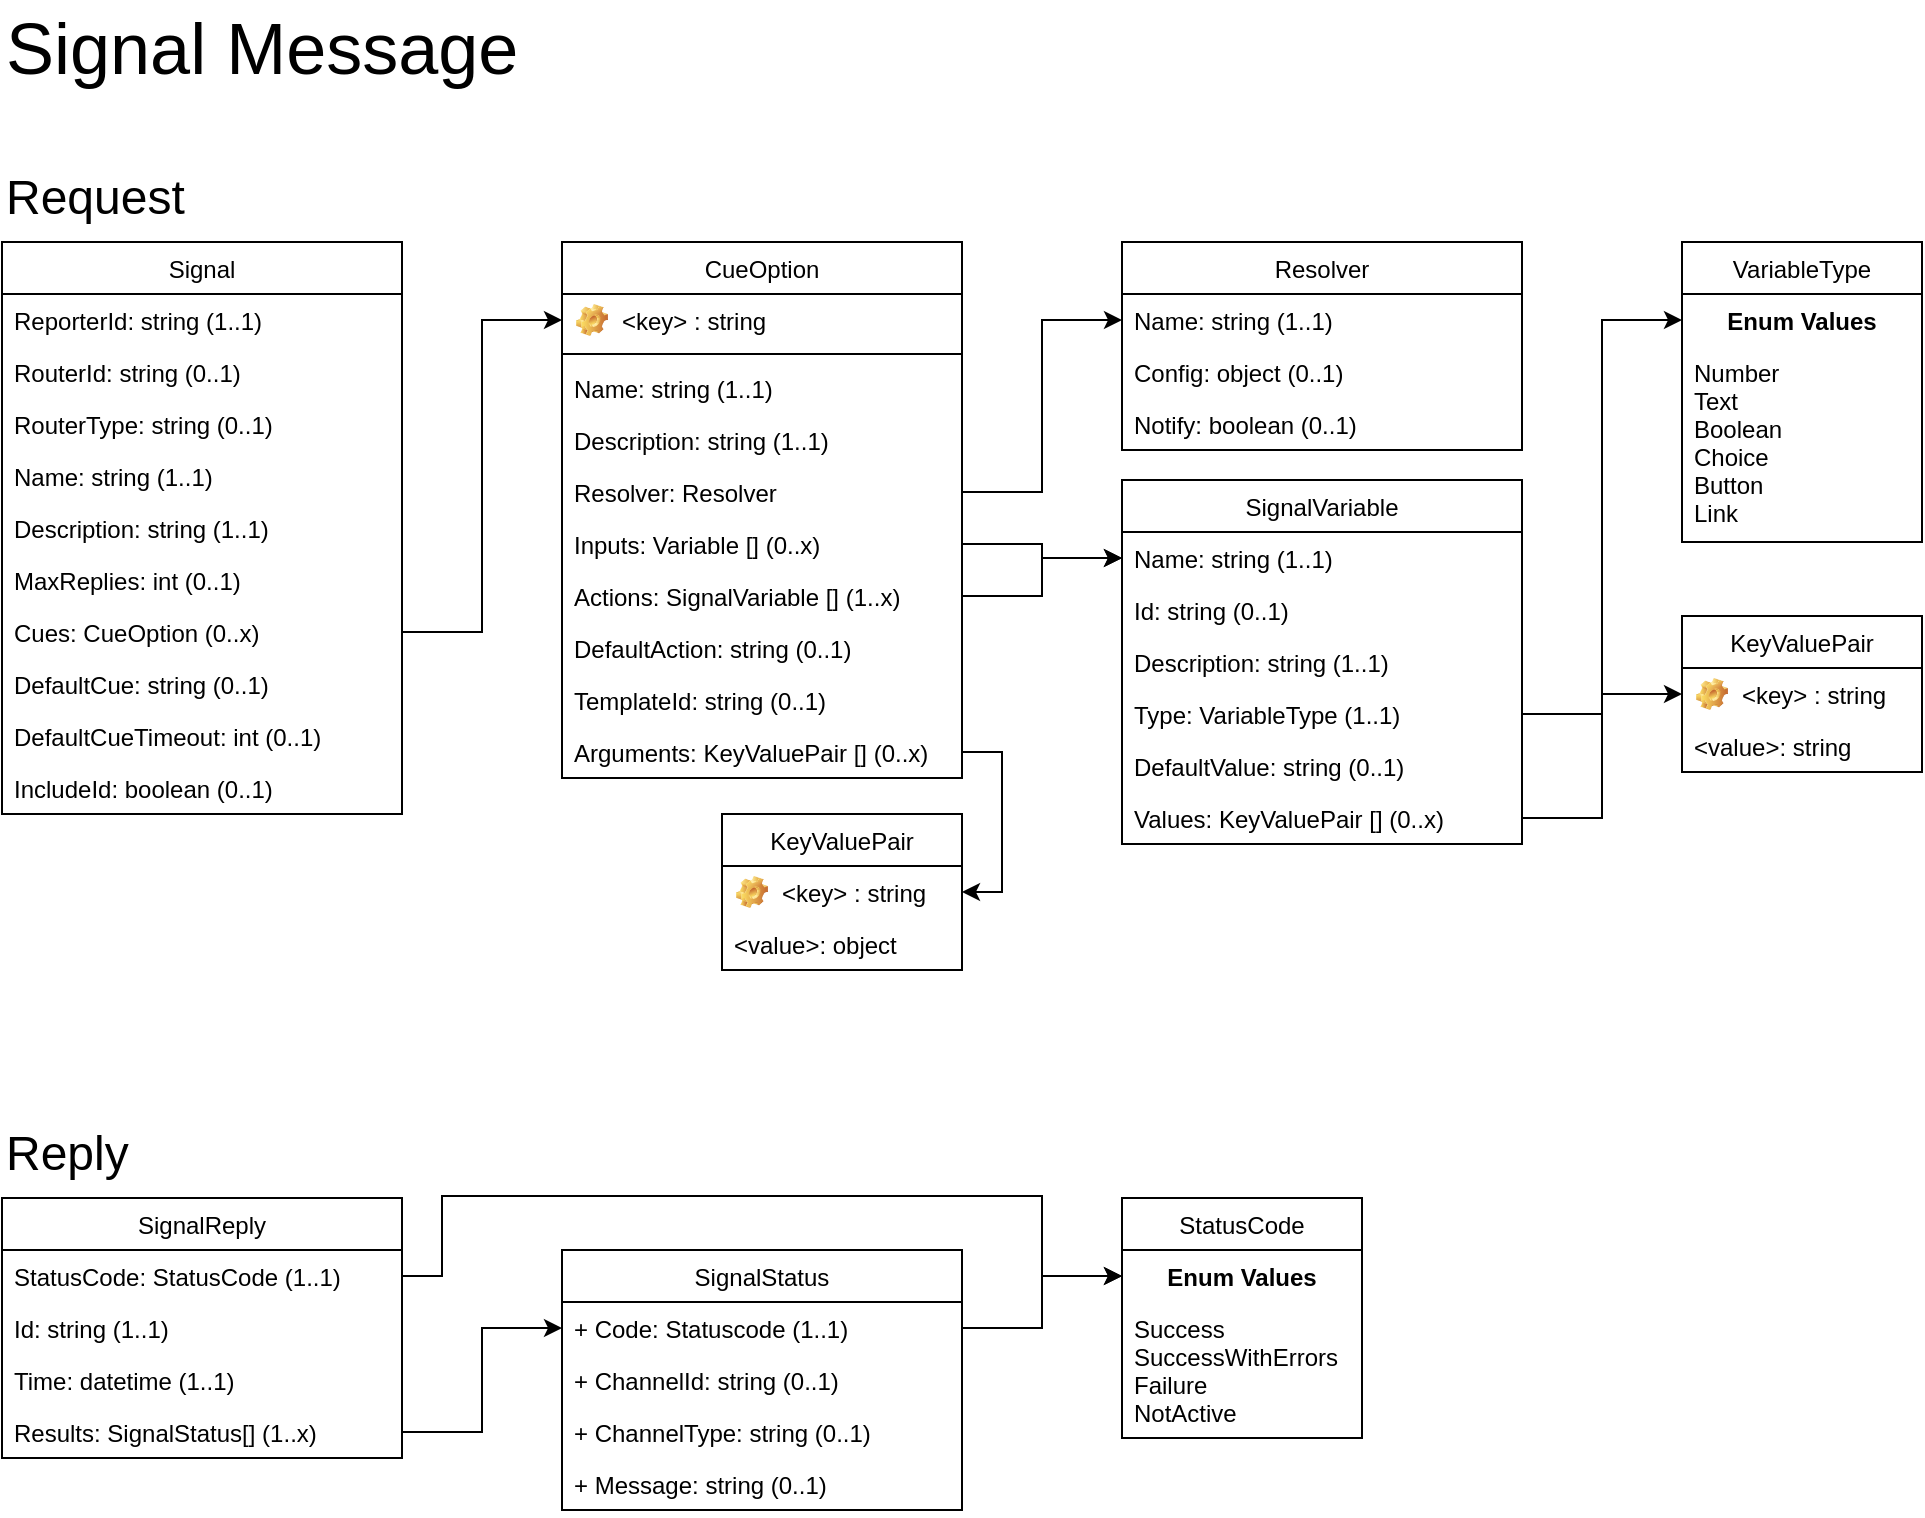 <mxfile version="13.7.3" type="device"><diagram id="zqHP8wkVP2aC-3K-Xi6y" name="Page-1"><mxGraphModel dx="1042" dy="686" grid="1" gridSize="10" guides="1" tooltips="1" connect="1" arrows="1" fold="1" page="1" pageScale="1" pageWidth="1100" pageHeight="850" math="0" shadow="0"><root><mxCell id="0"/><mxCell id="1" parent="0"/><mxCell id="MVjU-fYmUZjqvZXSOXQd-16" value="Signal" style="swimlane;fontStyle=0;childLayout=stackLayout;horizontal=1;startSize=26;fillColor=none;horizontalStack=0;resizeParent=1;resizeParentMax=0;resizeLast=0;collapsible=1;marginBottom=0;" parent="1" vertex="1"><mxGeometry x="40" y="161" width="200" height="286" as="geometry"/></mxCell><mxCell id="MVjU-fYmUZjqvZXSOXQd-17" value="ReporterId: string (1..1)" style="text;strokeColor=none;fillColor=none;align=left;verticalAlign=top;spacingLeft=4;spacingRight=4;overflow=hidden;rotatable=0;points=[[0,0.5],[1,0.5]];portConstraint=eastwest;" parent="MVjU-fYmUZjqvZXSOXQd-16" vertex="1"><mxGeometry y="26" width="200" height="26" as="geometry"/></mxCell><mxCell id="XFAZ_84yTN64Q39n0CZE-2" value="RouterId: string (0..1)" style="text;strokeColor=none;fillColor=none;align=left;verticalAlign=top;spacingLeft=4;spacingRight=4;overflow=hidden;rotatable=0;points=[[0,0.5],[1,0.5]];portConstraint=eastwest;" parent="MVjU-fYmUZjqvZXSOXQd-16" vertex="1"><mxGeometry y="52" width="200" height="26" as="geometry"/></mxCell><mxCell id="XFAZ_84yTN64Q39n0CZE-3" value="RouterType: string (0..1)" style="text;strokeColor=none;fillColor=none;align=left;verticalAlign=top;spacingLeft=4;spacingRight=4;overflow=hidden;rotatable=0;points=[[0,0.5],[1,0.5]];portConstraint=eastwest;" parent="MVjU-fYmUZjqvZXSOXQd-16" vertex="1"><mxGeometry y="78" width="200" height="26" as="geometry"/></mxCell><mxCell id="mCo8YVM_PHJq2zCseR2T-1" value="Name: string (1..1)" style="text;strokeColor=none;fillColor=none;align=left;verticalAlign=top;spacingLeft=4;spacingRight=4;overflow=hidden;rotatable=0;points=[[0,0.5],[1,0.5]];portConstraint=eastwest;" parent="MVjU-fYmUZjqvZXSOXQd-16" vertex="1"><mxGeometry y="104" width="200" height="26" as="geometry"/></mxCell><mxCell id="MVjU-fYmUZjqvZXSOXQd-18" value="Description: string (1..1)&#10;" style="text;strokeColor=none;fillColor=none;align=left;verticalAlign=top;spacingLeft=4;spacingRight=4;overflow=hidden;rotatable=0;points=[[0,0.5],[1,0.5]];portConstraint=eastwest;" parent="MVjU-fYmUZjqvZXSOXQd-16" vertex="1"><mxGeometry y="130" width="200" height="26" as="geometry"/></mxCell><mxCell id="MVjU-fYmUZjqvZXSOXQd-21" value="MaxReplies: int (0..1)" style="text;strokeColor=none;fillColor=none;align=left;verticalAlign=top;spacingLeft=4;spacingRight=4;overflow=hidden;rotatable=0;points=[[0,0.5],[1,0.5]];portConstraint=eastwest;" parent="MVjU-fYmUZjqvZXSOXQd-16" vertex="1"><mxGeometry y="156" width="200" height="26" as="geometry"/></mxCell><mxCell id="MVjU-fYmUZjqvZXSOXQd-30" value="Cues: CueOption (0..x)" style="text;strokeColor=none;fillColor=none;align=left;verticalAlign=top;spacingLeft=4;spacingRight=4;overflow=hidden;rotatable=0;points=[[0,0.5],[1,0.5]];portConstraint=eastwest;" parent="MVjU-fYmUZjqvZXSOXQd-16" vertex="1"><mxGeometry y="182" width="200" height="26" as="geometry"/></mxCell><mxCell id="MVjU-fYmUZjqvZXSOXQd-19" value="DefaultCue: string (0..1)" style="text;strokeColor=none;fillColor=none;align=left;verticalAlign=top;spacingLeft=4;spacingRight=4;overflow=hidden;rotatable=0;points=[[0,0.5],[1,0.5]];portConstraint=eastwest;" parent="MVjU-fYmUZjqvZXSOXQd-16" vertex="1"><mxGeometry y="208" width="200" height="26" as="geometry"/></mxCell><mxCell id="XFAZ_84yTN64Q39n0CZE-4" value="DefaultCueTimeout: int (0..1)" style="text;strokeColor=none;fillColor=none;align=left;verticalAlign=top;spacingLeft=4;spacingRight=4;overflow=hidden;rotatable=0;points=[[0,0.5],[1,0.5]];portConstraint=eastwest;" parent="MVjU-fYmUZjqvZXSOXQd-16" vertex="1"><mxGeometry y="234" width="200" height="26" as="geometry"/></mxCell><mxCell id="MVjU-fYmUZjqvZXSOXQd-22" value="IncludeId: boolean (0..1)" style="text;strokeColor=none;fillColor=none;align=left;verticalAlign=top;spacingLeft=4;spacingRight=4;overflow=hidden;rotatable=0;points=[[0,0.5],[1,0.5]];portConstraint=eastwest;" parent="MVjU-fYmUZjqvZXSOXQd-16" vertex="1"><mxGeometry y="260" width="200" height="26" as="geometry"/></mxCell><mxCell id="MVjU-fYmUZjqvZXSOXQd-26" value="CueOption" style="swimlane;fontStyle=0;childLayout=stackLayout;horizontal=1;startSize=26;fillColor=none;horizontalStack=0;resizeParent=1;resizeParentMax=0;resizeLast=0;collapsible=1;marginBottom=0;" parent="1" vertex="1"><mxGeometry x="320" y="161" width="200" height="268" as="geometry"/></mxCell><mxCell id="MVjU-fYmUZjqvZXSOXQd-34" value="&lt;key&gt; : string" style="label;fontStyle=0;strokeColor=none;fillColor=none;align=left;verticalAlign=top;overflow=hidden;spacingLeft=28;spacingRight=4;rotatable=0;points=[[0,0.5],[1,0.5]];portConstraint=eastwest;imageWidth=16;imageHeight=16;image=img/clipart/Gear_128x128.png" parent="MVjU-fYmUZjqvZXSOXQd-26" vertex="1"><mxGeometry y="26" width="200" height="26" as="geometry"/></mxCell><mxCell id="MVjU-fYmUZjqvZXSOXQd-36" value="" style="line;strokeWidth=1;fillColor=none;align=left;verticalAlign=middle;spacingTop=-1;spacingLeft=3;spacingRight=3;rotatable=0;labelPosition=right;points=[];portConstraint=eastwest;" parent="MVjU-fYmUZjqvZXSOXQd-26" vertex="1"><mxGeometry y="52" width="200" height="8" as="geometry"/></mxCell><mxCell id="MVjU-fYmUZjqvZXSOXQd-28" value="Name: string (1..1)" style="text;strokeColor=none;fillColor=none;align=left;verticalAlign=top;spacingLeft=4;spacingRight=4;overflow=hidden;rotatable=0;points=[[0,0.5],[1,0.5]];portConstraint=eastwest;" parent="MVjU-fYmUZjqvZXSOXQd-26" vertex="1"><mxGeometry y="60" width="200" height="26" as="geometry"/></mxCell><mxCell id="MVjU-fYmUZjqvZXSOXQd-29" value="Description: string (1..1)" style="text;strokeColor=none;fillColor=none;align=left;verticalAlign=top;spacingLeft=4;spacingRight=4;overflow=hidden;rotatable=0;points=[[0,0.5],[1,0.5]];portConstraint=eastwest;" parent="MVjU-fYmUZjqvZXSOXQd-26" vertex="1"><mxGeometry y="86" width="200" height="26" as="geometry"/></mxCell><mxCell id="MVjU-fYmUZjqvZXSOXQd-38" value="Resolver: Resolver" style="text;strokeColor=none;fillColor=none;align=left;verticalAlign=top;spacingLeft=4;spacingRight=4;overflow=hidden;rotatable=0;points=[[0,0.5],[1,0.5]];portConstraint=eastwest;" parent="MVjU-fYmUZjqvZXSOXQd-26" vertex="1"><mxGeometry y="112" width="200" height="26" as="geometry"/></mxCell><mxCell id="MVjU-fYmUZjqvZXSOXQd-39" value="Inputs: Variable [] (0..x)" style="text;strokeColor=none;fillColor=none;align=left;verticalAlign=top;spacingLeft=4;spacingRight=4;overflow=hidden;rotatable=0;points=[[0,0.5],[1,0.5]];portConstraint=eastwest;" parent="MVjU-fYmUZjqvZXSOXQd-26" vertex="1"><mxGeometry y="138" width="200" height="26" as="geometry"/></mxCell><mxCell id="MVjU-fYmUZjqvZXSOXQd-40" value="Actions: SignalVariable [] (1..x)" style="text;strokeColor=none;fillColor=none;align=left;verticalAlign=top;spacingLeft=4;spacingRight=4;overflow=hidden;rotatable=0;points=[[0,0.5],[1,0.5]];portConstraint=eastwest;" parent="MVjU-fYmUZjqvZXSOXQd-26" vertex="1"><mxGeometry y="164" width="200" height="26" as="geometry"/></mxCell><mxCell id="MVjU-fYmUZjqvZXSOXQd-41" value="DefaultAction: string (0..1)" style="text;strokeColor=none;fillColor=none;align=left;verticalAlign=top;spacingLeft=4;spacingRight=4;overflow=hidden;rotatable=0;points=[[0,0.5],[1,0.5]];portConstraint=eastwest;" parent="MVjU-fYmUZjqvZXSOXQd-26" vertex="1"><mxGeometry y="190" width="200" height="26" as="geometry"/></mxCell><mxCell id="XFAZ_84yTN64Q39n0CZE-6" value="TemplateId: string (0..1)" style="text;strokeColor=none;fillColor=none;align=left;verticalAlign=top;spacingLeft=4;spacingRight=4;overflow=hidden;rotatable=0;points=[[0,0.5],[1,0.5]];portConstraint=eastwest;" parent="MVjU-fYmUZjqvZXSOXQd-26" vertex="1"><mxGeometry y="216" width="200" height="26" as="geometry"/></mxCell><mxCell id="XFAZ_84yTN64Q39n0CZE-5" value="Arguments: KeyValuePair [] (0..x)" style="text;strokeColor=none;fillColor=none;align=left;verticalAlign=top;spacingLeft=4;spacingRight=4;overflow=hidden;rotatable=0;points=[[0,0.5],[1,0.5]];portConstraint=eastwest;" parent="MVjU-fYmUZjqvZXSOXQd-26" vertex="1"><mxGeometry y="242" width="200" height="26" as="geometry"/></mxCell><mxCell id="MVjU-fYmUZjqvZXSOXQd-42" value="Resolver" style="swimlane;fontStyle=0;childLayout=stackLayout;horizontal=1;startSize=26;fillColor=none;horizontalStack=0;resizeParent=1;resizeParentMax=0;resizeLast=0;collapsible=1;marginBottom=0;" parent="1" vertex="1"><mxGeometry x="600" y="161" width="200" height="104" as="geometry"/></mxCell><mxCell id="MVjU-fYmUZjqvZXSOXQd-45" value="Name: string (1..1)" style="text;strokeColor=none;fillColor=none;align=left;verticalAlign=top;spacingLeft=4;spacingRight=4;overflow=hidden;rotatable=0;points=[[0,0.5],[1,0.5]];portConstraint=eastwest;" parent="MVjU-fYmUZjqvZXSOXQd-42" vertex="1"><mxGeometry y="26" width="200" height="26" as="geometry"/></mxCell><mxCell id="MVjU-fYmUZjqvZXSOXQd-46" value="Config: object (0..1)" style="text;strokeColor=none;fillColor=none;align=left;verticalAlign=top;spacingLeft=4;spacingRight=4;overflow=hidden;rotatable=0;points=[[0,0.5],[1,0.5]];portConstraint=eastwest;" parent="MVjU-fYmUZjqvZXSOXQd-42" vertex="1"><mxGeometry y="52" width="200" height="26" as="geometry"/></mxCell><mxCell id="XFAZ_84yTN64Q39n0CZE-11" value="Notify: boolean (0..1)" style="text;strokeColor=none;fillColor=none;align=left;verticalAlign=top;spacingLeft=4;spacingRight=4;overflow=hidden;rotatable=0;points=[[0,0.5],[1,0.5]];portConstraint=eastwest;" parent="MVjU-fYmUZjqvZXSOXQd-42" vertex="1"><mxGeometry y="78" width="200" height="26" as="geometry"/></mxCell><mxCell id="MVjU-fYmUZjqvZXSOXQd-52" style="edgeStyle=orthogonalEdgeStyle;rounded=0;html=1;exitX=1;exitY=0.5;exitDx=0;exitDy=0;entryX=0;entryY=0.5;entryDx=0;entryDy=0;jettySize=auto;orthogonalLoop=1;" parent="1" source="MVjU-fYmUZjqvZXSOXQd-38" target="MVjU-fYmUZjqvZXSOXQd-45" edge="1"><mxGeometry relative="1" as="geometry"/></mxCell><mxCell id="MVjU-fYmUZjqvZXSOXQd-54" style="edgeStyle=orthogonalEdgeStyle;rounded=0;html=1;exitX=1;exitY=0.5;exitDx=0;exitDy=0;entryX=0;entryY=0.5;entryDx=0;entryDy=0;jettySize=auto;orthogonalLoop=1;" parent="1" source="MVjU-fYmUZjqvZXSOXQd-30" target="MVjU-fYmUZjqvZXSOXQd-34" edge="1"><mxGeometry relative="1" as="geometry"/></mxCell><mxCell id="MVjU-fYmUZjqvZXSOXQd-61" value="VariableType" style="swimlane;fontStyle=0;childLayout=stackLayout;horizontal=1;startSize=26;fillColor=none;horizontalStack=0;resizeParent=1;resizeParentMax=0;resizeLast=0;collapsible=1;marginBottom=0;" parent="1" vertex="1"><mxGeometry x="880" y="161" width="120" height="150" as="geometry"/></mxCell><mxCell id="MVjU-fYmUZjqvZXSOXQd-65" value="Enum Values" style="text;align=center;fontStyle=1;verticalAlign=middle;spacingLeft=3;spacingRight=3;strokeColor=none;rotatable=0;points=[[0,0.5],[1,0.5]];portConstraint=eastwest;" parent="MVjU-fYmUZjqvZXSOXQd-61" vertex="1"><mxGeometry y="26" width="120" height="26" as="geometry"/></mxCell><mxCell id="MVjU-fYmUZjqvZXSOXQd-62" value="Number&#10;Text&#10;Boolean&#10;Choice&#10;Button&#10;Link&#10;" style="text;strokeColor=none;fillColor=none;align=left;verticalAlign=top;spacingLeft=4;spacingRight=4;overflow=hidden;rotatable=0;points=[[0,0.5],[1,0.5]];portConstraint=eastwest;" parent="MVjU-fYmUZjqvZXSOXQd-61" vertex="1"><mxGeometry y="52" width="120" height="98" as="geometry"/></mxCell><mxCell id="MVjU-fYmUZjqvZXSOXQd-66" style="edgeStyle=orthogonalEdgeStyle;rounded=0;html=1;exitX=1;exitY=0.5;exitDx=0;exitDy=0;entryX=0;entryY=0.5;entryDx=0;entryDy=0;jettySize=auto;orthogonalLoop=1;" parent="1" source="MVjU-fYmUZjqvZXSOXQd-58" target="MVjU-fYmUZjqvZXSOXQd-65" edge="1"><mxGeometry relative="1" as="geometry"/></mxCell><mxCell id="MVjU-fYmUZjqvZXSOXQd-67" style="edgeStyle=orthogonalEdgeStyle;rounded=0;html=1;exitX=1;exitY=0.5;exitDx=0;exitDy=0;entryX=0;entryY=0.5;entryDx=0;entryDy=0;jettySize=auto;orthogonalLoop=1;" parent="1" source="MVjU-fYmUZjqvZXSOXQd-39" target="MVjU-fYmUZjqvZXSOXQd-56" edge="1"><mxGeometry relative="1" as="geometry"/></mxCell><mxCell id="MVjU-fYmUZjqvZXSOXQd-68" value="KeyValuePair" style="swimlane;fontStyle=0;childLayout=stackLayout;horizontal=1;startSize=26;fillColor=none;horizontalStack=0;resizeParent=1;resizeParentMax=0;resizeLast=0;collapsible=1;marginBottom=0;" parent="1" vertex="1"><mxGeometry x="880" y="348" width="120" height="78" as="geometry"/></mxCell><mxCell id="MVjU-fYmUZjqvZXSOXQd-71" value="&lt;key&gt; : string" style="label;fontStyle=0;strokeColor=none;fillColor=none;align=left;verticalAlign=top;overflow=hidden;spacingLeft=28;spacingRight=4;rotatable=0;points=[[0,0.5],[1,0.5]];portConstraint=eastwest;imageWidth=16;imageHeight=16;image=img/clipart/Gear_128x128.png" parent="MVjU-fYmUZjqvZXSOXQd-68" vertex="1"><mxGeometry y="26" width="120" height="26" as="geometry"/></mxCell><mxCell id="MVjU-fYmUZjqvZXSOXQd-72" value="&lt;value&gt;: string" style="text;strokeColor=none;fillColor=none;align=left;verticalAlign=top;spacingLeft=4;spacingRight=4;overflow=hidden;rotatable=0;points=[[0,0.5],[1,0.5]];portConstraint=eastwest;" parent="MVjU-fYmUZjqvZXSOXQd-68" vertex="1"><mxGeometry y="52" width="120" height="26" as="geometry"/></mxCell><mxCell id="MVjU-fYmUZjqvZXSOXQd-74" style="edgeStyle=orthogonalEdgeStyle;rounded=0;html=1;exitX=1;exitY=0.5;exitDx=0;exitDy=0;entryX=0;entryY=0.5;entryDx=0;entryDy=0;jettySize=auto;orthogonalLoop=1;" parent="1" source="MVjU-fYmUZjqvZXSOXQd-40" target="MVjU-fYmUZjqvZXSOXQd-56" edge="1"><mxGeometry relative="1" as="geometry"/></mxCell><mxCell id="MVjU-fYmUZjqvZXSOXQd-77" style="edgeStyle=orthogonalEdgeStyle;rounded=0;html=1;exitX=1;exitY=0.5;exitDx=0;exitDy=0;entryX=0;entryY=0.5;entryDx=0;entryDy=0;jettySize=auto;orthogonalLoop=1;" parent="1" source="MVjU-fYmUZjqvZXSOXQd-60" target="MVjU-fYmUZjqvZXSOXQd-71" edge="1"><mxGeometry relative="1" as="geometry"/></mxCell><mxCell id="q3c-toXRYzbmWog7iG9h-1" value="&lt;font style=&quot;font-size: 24px&quot;&gt;Request&lt;/font&gt;" style="text;html=1;resizable=0;points=[];autosize=1;align=left;verticalAlign=top;spacingTop=-4;" parent="1" vertex="1"><mxGeometry x="40" y="122" width="100" height="20" as="geometry"/></mxCell><mxCell id="q3c-toXRYzbmWog7iG9h-9" value="&lt;span style=&quot;font-size: 24px&quot;&gt;Reply&lt;/span&gt;" style="text;html=1;resizable=0;points=[];autosize=1;align=left;verticalAlign=top;spacingTop=-4;" parent="1" vertex="1"><mxGeometry x="40" y="600" width="80" height="20" as="geometry"/></mxCell><mxCell id="q3c-toXRYzbmWog7iG9h-11" value="&lt;font style=&quot;font-size: 36px&quot;&gt;Signal Message&lt;/font&gt;" style="text;html=1;resizable=0;points=[];autosize=1;align=left;verticalAlign=top;spacingTop=-4;" parent="1" vertex="1"><mxGeometry x="40" y="40" width="270" height="20" as="geometry"/></mxCell><mxCell id="3iafSex6xXM0C1dzSwFC-7" style="edgeStyle=orthogonalEdgeStyle;rounded=0;html=1;exitX=1;exitY=0.5;exitDx=0;exitDy=0;entryX=0;entryY=0.5;entryDx=0;entryDy=0;jettySize=auto;orthogonalLoop=1;" parent="1" source="3iafSex6xXM0C1dzSwFC-1" target="3iafSex6xXM0C1dzSwFC-4" edge="1"><mxGeometry relative="1" as="geometry"/></mxCell><mxCell id="3iafSex6xXM0C1dzSwFC-13" style="edgeStyle=orthogonalEdgeStyle;rounded=0;html=1;exitX=1;exitY=0.5;exitDx=0;exitDy=0;entryX=0;entryY=0.5;entryDx=0;entryDy=0;jettySize=auto;orthogonalLoop=1;" parent="1" source="3iafSex6xXM0C1dzSwFC-4" target="3iafSex6xXM0C1dzSwFC-11" edge="1"><mxGeometry relative="1" as="geometry"/></mxCell><mxCell id="3iafSex6xXM0C1dzSwFC-14" style="edgeStyle=orthogonalEdgeStyle;rounded=0;html=1;exitX=1;exitY=0.5;exitDx=0;exitDy=0;entryX=0;entryY=0.5;entryDx=0;entryDy=0;jettySize=auto;orthogonalLoop=1;" parent="1" source="q3c-toXRYzbmWog7iG9h-3" target="3iafSex6xXM0C1dzSwFC-11" edge="1"><mxGeometry relative="1" as="geometry"><Array as="points"><mxPoint x="260" y="678"/><mxPoint x="260" y="638"/><mxPoint x="560" y="638"/><mxPoint x="560" y="678"/></Array></mxGeometry></mxCell><mxCell id="q3c-toXRYzbmWog7iG9h-2" value="SignalReply" style="swimlane;fontStyle=0;childLayout=stackLayout;horizontal=1;startSize=26;fillColor=none;horizontalStack=0;resizeParent=1;resizeParentMax=0;resizeLast=0;collapsible=1;marginBottom=0;" parent="1" vertex="1"><mxGeometry x="40" y="639" width="200" height="130" as="geometry"/></mxCell><mxCell id="q3c-toXRYzbmWog7iG9h-3" value="StatusCode: StatusCode (1..1)" style="text;strokeColor=none;fillColor=none;align=left;verticalAlign=top;spacingLeft=4;spacingRight=4;overflow=hidden;rotatable=0;points=[[0,0.5],[1,0.5]];portConstraint=eastwest;" parent="q3c-toXRYzbmWog7iG9h-2" vertex="1"><mxGeometry y="26" width="200" height="26" as="geometry"/></mxCell><mxCell id="q3c-toXRYzbmWog7iG9h-4" value="Id: string (1..1)&#10;" style="text;strokeColor=none;fillColor=none;align=left;verticalAlign=top;spacingLeft=4;spacingRight=4;overflow=hidden;rotatable=0;points=[[0,0.5],[1,0.5]];portConstraint=eastwest;" parent="q3c-toXRYzbmWog7iG9h-2" vertex="1"><mxGeometry y="52" width="200" height="26" as="geometry"/></mxCell><mxCell id="q3c-toXRYzbmWog7iG9h-5" value="Time: datetime (1..1)" style="text;strokeColor=none;fillColor=none;align=left;verticalAlign=top;spacingLeft=4;spacingRight=4;overflow=hidden;rotatable=0;points=[[0,0.5],[1,0.5]];portConstraint=eastwest;" parent="q3c-toXRYzbmWog7iG9h-2" vertex="1"><mxGeometry y="78" width="200" height="26" as="geometry"/></mxCell><mxCell id="3iafSex6xXM0C1dzSwFC-1" value="Results: SignalStatus[] (1..x)" style="text;strokeColor=none;fillColor=none;align=left;verticalAlign=top;spacingLeft=4;spacingRight=4;overflow=hidden;rotatable=0;points=[[0,0.5],[1,0.5]];portConstraint=eastwest;" parent="q3c-toXRYzbmWog7iG9h-2" vertex="1"><mxGeometry y="104" width="200" height="26" as="geometry"/></mxCell><mxCell id="3iafSex6xXM0C1dzSwFC-3" value="SignalStatus" style="swimlane;fontStyle=0;childLayout=stackLayout;horizontal=1;startSize=26;fillColor=none;horizontalStack=0;resizeParent=1;resizeParentMax=0;resizeLast=0;collapsible=1;marginBottom=0;" parent="1" vertex="1"><mxGeometry x="320" y="665" width="200" height="130" as="geometry"/></mxCell><mxCell id="3iafSex6xXM0C1dzSwFC-4" value="+ Code: Statuscode (1..1)" style="text;strokeColor=none;fillColor=none;align=left;verticalAlign=top;spacingLeft=4;spacingRight=4;overflow=hidden;rotatable=0;points=[[0,0.5],[1,0.5]];portConstraint=eastwest;" parent="3iafSex6xXM0C1dzSwFC-3" vertex="1"><mxGeometry y="26" width="200" height="26" as="geometry"/></mxCell><mxCell id="3iafSex6xXM0C1dzSwFC-8" value="+ ChannelId: string (0..1)" style="text;strokeColor=none;fillColor=none;align=left;verticalAlign=top;spacingLeft=4;spacingRight=4;overflow=hidden;rotatable=0;points=[[0,0.5],[1,0.5]];portConstraint=eastwest;" parent="3iafSex6xXM0C1dzSwFC-3" vertex="1"><mxGeometry y="52" width="200" height="26" as="geometry"/></mxCell><mxCell id="3iafSex6xXM0C1dzSwFC-9" value="+ ChannelType: string (0..1)" style="text;strokeColor=none;fillColor=none;align=left;verticalAlign=top;spacingLeft=4;spacingRight=4;overflow=hidden;rotatable=0;points=[[0,0.5],[1,0.5]];portConstraint=eastwest;" parent="3iafSex6xXM0C1dzSwFC-3" vertex="1"><mxGeometry y="78" width="200" height="26" as="geometry"/></mxCell><mxCell id="3iafSex6xXM0C1dzSwFC-5" value="+ Message: string (0..1)" style="text;strokeColor=none;fillColor=none;align=left;verticalAlign=top;spacingLeft=4;spacingRight=4;overflow=hidden;rotatable=0;points=[[0,0.5],[1,0.5]];portConstraint=eastwest;" parent="3iafSex6xXM0C1dzSwFC-3" vertex="1"><mxGeometry y="104" width="200" height="26" as="geometry"/></mxCell><mxCell id="3iafSex6xXM0C1dzSwFC-10" value="StatusCode" style="swimlane;fontStyle=0;childLayout=stackLayout;horizontal=1;startSize=26;fillColor=none;horizontalStack=0;resizeParent=1;resizeParentMax=0;resizeLast=0;collapsible=1;marginBottom=0;" parent="1" vertex="1"><mxGeometry x="600" y="639" width="120" height="120" as="geometry"/></mxCell><mxCell id="3iafSex6xXM0C1dzSwFC-11" value="Enum Values" style="text;align=center;fontStyle=1;verticalAlign=middle;spacingLeft=3;spacingRight=3;strokeColor=none;rotatable=0;points=[[0,0.5],[1,0.5]];portConstraint=eastwest;" parent="3iafSex6xXM0C1dzSwFC-10" vertex="1"><mxGeometry y="26" width="120" height="26" as="geometry"/></mxCell><mxCell id="3iafSex6xXM0C1dzSwFC-12" value="Success&#10;SuccessWithErrors&#10;Failure&#10;NotActive&#10;" style="text;strokeColor=none;fillColor=none;align=left;verticalAlign=top;spacingLeft=4;spacingRight=4;overflow=hidden;rotatable=0;points=[[0,0.5],[1,0.5]];portConstraint=eastwest;" parent="3iafSex6xXM0C1dzSwFC-10" vertex="1"><mxGeometry y="52" width="120" height="68" as="geometry"/></mxCell><mxCell id="MVjU-fYmUZjqvZXSOXQd-55" value="SignalVariable" style="swimlane;fontStyle=0;childLayout=stackLayout;horizontal=1;startSize=26;fillColor=none;horizontalStack=0;resizeParent=1;resizeParentMax=0;resizeLast=0;collapsible=1;marginBottom=0;" parent="1" vertex="1"><mxGeometry x="600" y="280" width="200" height="182" as="geometry"/></mxCell><mxCell id="MVjU-fYmUZjqvZXSOXQd-56" value="Name: string (1..1)" style="text;strokeColor=none;fillColor=none;align=left;verticalAlign=top;spacingLeft=4;spacingRight=4;overflow=hidden;rotatable=0;points=[[0,0.5],[1,0.5]];portConstraint=eastwest;" parent="MVjU-fYmUZjqvZXSOXQd-55" vertex="1"><mxGeometry y="26" width="200" height="26" as="geometry"/></mxCell><mxCell id="zWyEbx-IDrHGyOLOs3o--2" value="Id: string (0..1)" style="text;strokeColor=none;fillColor=none;align=left;verticalAlign=top;spacingLeft=4;spacingRight=4;overflow=hidden;rotatable=0;points=[[0,0.5],[1,0.5]];portConstraint=eastwest;" vertex="1" parent="MVjU-fYmUZjqvZXSOXQd-55"><mxGeometry y="52" width="200" height="26" as="geometry"/></mxCell><mxCell id="MVjU-fYmUZjqvZXSOXQd-57" value="Description: string (1..1)" style="text;strokeColor=none;fillColor=none;align=left;verticalAlign=top;spacingLeft=4;spacingRight=4;overflow=hidden;rotatable=0;points=[[0,0.5],[1,0.5]];portConstraint=eastwest;" parent="MVjU-fYmUZjqvZXSOXQd-55" vertex="1"><mxGeometry y="78" width="200" height="26" as="geometry"/></mxCell><mxCell id="MVjU-fYmUZjqvZXSOXQd-58" value="Type: VariableType (1..1)&#10;" style="text;strokeColor=none;fillColor=none;align=left;verticalAlign=top;spacingLeft=4;spacingRight=4;overflow=hidden;rotatable=0;points=[[0,0.5],[1,0.5]];portConstraint=eastwest;" parent="MVjU-fYmUZjqvZXSOXQd-55" vertex="1"><mxGeometry y="104" width="200" height="26" as="geometry"/></mxCell><mxCell id="MVjU-fYmUZjqvZXSOXQd-59" value="DefaultValue: string (0..1)" style="text;strokeColor=none;fillColor=none;align=left;verticalAlign=top;spacingLeft=4;spacingRight=4;overflow=hidden;rotatable=0;points=[[0,0.5],[1,0.5]];portConstraint=eastwest;" parent="MVjU-fYmUZjqvZXSOXQd-55" vertex="1"><mxGeometry y="130" width="200" height="26" as="geometry"/></mxCell><mxCell id="MVjU-fYmUZjqvZXSOXQd-60" value="Values: KeyValuePair [] (0..x)" style="text;strokeColor=none;fillColor=none;align=left;verticalAlign=top;spacingLeft=4;spacingRight=4;overflow=hidden;rotatable=0;points=[[0,0.5],[1,0.5]];portConstraint=eastwest;" parent="MVjU-fYmUZjqvZXSOXQd-55" vertex="1"><mxGeometry y="156" width="200" height="26" as="geometry"/></mxCell><mxCell id="XFAZ_84yTN64Q39n0CZE-7" value="KeyValuePair" style="swimlane;fontStyle=0;childLayout=stackLayout;horizontal=1;startSize=26;fillColor=none;horizontalStack=0;resizeParent=1;resizeParentMax=0;resizeLast=0;collapsible=1;marginBottom=0;" parent="1" vertex="1"><mxGeometry x="400" y="447" width="120" height="78" as="geometry"/></mxCell><mxCell id="XFAZ_84yTN64Q39n0CZE-8" value="&lt;key&gt; : string" style="label;fontStyle=0;strokeColor=none;fillColor=none;align=left;verticalAlign=top;overflow=hidden;spacingLeft=28;spacingRight=4;rotatable=0;points=[[0,0.5],[1,0.5]];portConstraint=eastwest;imageWidth=16;imageHeight=16;image=img/clipart/Gear_128x128.png" parent="XFAZ_84yTN64Q39n0CZE-7" vertex="1"><mxGeometry y="26" width="120" height="26" as="geometry"/></mxCell><mxCell id="XFAZ_84yTN64Q39n0CZE-9" value="&lt;value&gt;: object" style="text;strokeColor=none;fillColor=none;align=left;verticalAlign=top;spacingLeft=4;spacingRight=4;overflow=hidden;rotatable=0;points=[[0,0.5],[1,0.5]];portConstraint=eastwest;" parent="XFAZ_84yTN64Q39n0CZE-7" vertex="1"><mxGeometry y="52" width="120" height="26" as="geometry"/></mxCell><mxCell id="zWyEbx-IDrHGyOLOs3o--1" style="edgeStyle=orthogonalEdgeStyle;rounded=0;orthogonalLoop=1;jettySize=auto;html=1;exitX=1;exitY=0.5;exitDx=0;exitDy=0;entryX=1;entryY=0.5;entryDx=0;entryDy=0;" edge="1" parent="1" source="XFAZ_84yTN64Q39n0CZE-5" target="XFAZ_84yTN64Q39n0CZE-7"><mxGeometry relative="1" as="geometry"/></mxCell></root></mxGraphModel></diagram></mxfile>